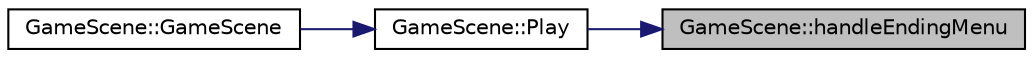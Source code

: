 digraph "GameScene::handleEndingMenu"
{
 // LATEX_PDF_SIZE
  edge [fontname="Helvetica",fontsize="10",labelfontname="Helvetica",labelfontsize="10"];
  node [fontname="Helvetica",fontsize="10",shape=record];
  rankdir="RL";
  Node1 [label="GameScene::handleEndingMenu",height=0.2,width=0.4,color="black", fillcolor="grey75", style="filled", fontcolor="black",tooltip=" "];
  Node1 -> Node2 [dir="back",color="midnightblue",fontsize="10",style="solid"];
  Node2 [label="GameScene::Play",height=0.2,width=0.4,color="black", fillcolor="white", style="filled",URL="$class_game_scene.html#aa686e382acd281b9880377323fb283ac",tooltip=" "];
  Node2 -> Node3 [dir="back",color="midnightblue",fontsize="10",style="solid"];
  Node3 [label="GameScene::GameScene",height=0.2,width=0.4,color="black", fillcolor="white", style="filled",URL="$class_game_scene.html#ac53cc300c8896048c0e21c67e49681b9",tooltip=" "];
}
